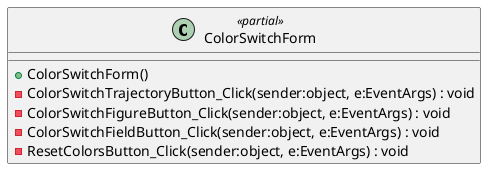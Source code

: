 @startuml
class ColorSwitchForm <<partial>> {
    + ColorSwitchForm()
    - ColorSwitchTrajectoryButton_Click(sender:object, e:EventArgs) : void
    - ColorSwitchFigureButton_Click(sender:object, e:EventArgs) : void
    - ColorSwitchFieldButton_Click(sender:object, e:EventArgs) : void
    - ResetColorsButton_Click(sender:object, e:EventArgs) : void
}
@enduml
